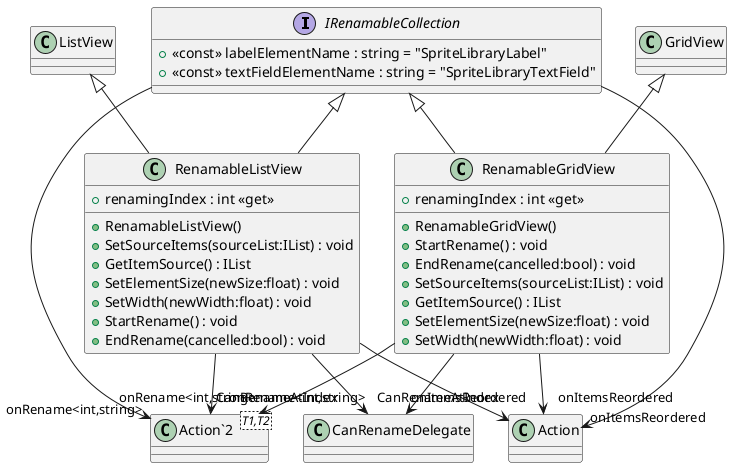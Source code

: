 @startuml
interface IRenamableCollection {
    + <<const>> labelElementName : string = "SpriteLibraryLabel"
    + <<const>> textFieldElementName : string = "SpriteLibraryTextField"
}
class RenamableListView {
    + renamingIndex : int <<get>>
    + RenamableListView()
    + SetSourceItems(sourceList:IList) : void
    + GetItemSource() : IList
    + SetElementSize(newSize:float) : void
    + SetWidth(newWidth:float) : void
    + StartRename() : void
    + EndRename(cancelled:bool) : void
}
class RenamableGridView {
    + renamingIndex : int <<get>>
    + RenamableGridView()
    + StartRename() : void
    + EndRename(cancelled:bool) : void
    + SetSourceItems(sourceList:IList) : void
    + GetItemSource() : IList
    + SetElementSize(newSize:float) : void
    + SetWidth(newWidth:float) : void
}
class "Action`2"<T1,T2> {
}
IRenamableCollection --> "onRename<int,string>" "Action`2"
IRenamableCollection --> "onItemsReordered" Action
ListView <|-- RenamableListView
IRenamableCollection <|-- RenamableListView
RenamableListView --> "onRename<int,string>" "Action`2"
RenamableListView --> "onItemsReordered" Action
RenamableListView --> "CanRenameAtIndex" CanRenameDelegate
GridView <|-- RenamableGridView
IRenamableCollection <|-- RenamableGridView
RenamableGridView --> "onRename<int,string>" "Action`2"
RenamableGridView --> "onItemsReordered" Action
RenamableGridView --> "CanRenameAtIndex" CanRenameDelegate
@enduml
